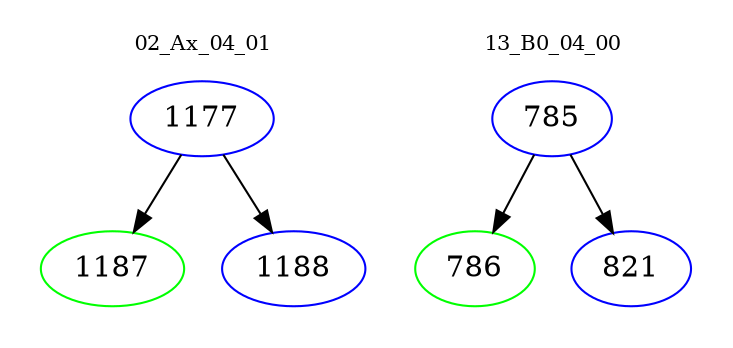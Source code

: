 digraph{
subgraph cluster_0 {
color = white
label = "02_Ax_04_01";
fontsize=10;
T0_1177 [label="1177", color="blue"]
T0_1177 -> T0_1187 [color="black"]
T0_1187 [label="1187", color="green"]
T0_1177 -> T0_1188 [color="black"]
T0_1188 [label="1188", color="blue"]
}
subgraph cluster_1 {
color = white
label = "13_B0_04_00";
fontsize=10;
T1_785 [label="785", color="blue"]
T1_785 -> T1_786 [color="black"]
T1_786 [label="786", color="green"]
T1_785 -> T1_821 [color="black"]
T1_821 [label="821", color="blue"]
}
}
